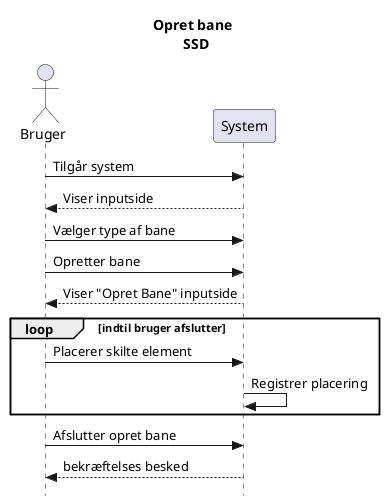 @startuml Opretter Bane
title Opret bane \n SSD 
skinparam style strictuml
actor Bruger
participant System as sys

Bruger-> sys : Tilgår system
Bruger <-- sys : Viser inputside
Bruger -> sys : Vælger type af bane
Bruger -> sys : Opretter bane
Bruger <-- sys : Viser "Opret Bane" inputside
loop indtil bruger afslutter
Bruger -> sys : Placerer skilte element
sys->sys:Registrer placering
end
Bruger -> sys : Afslutter opret bane 
Bruger <-- sys : bekræftelses besked

@enduml